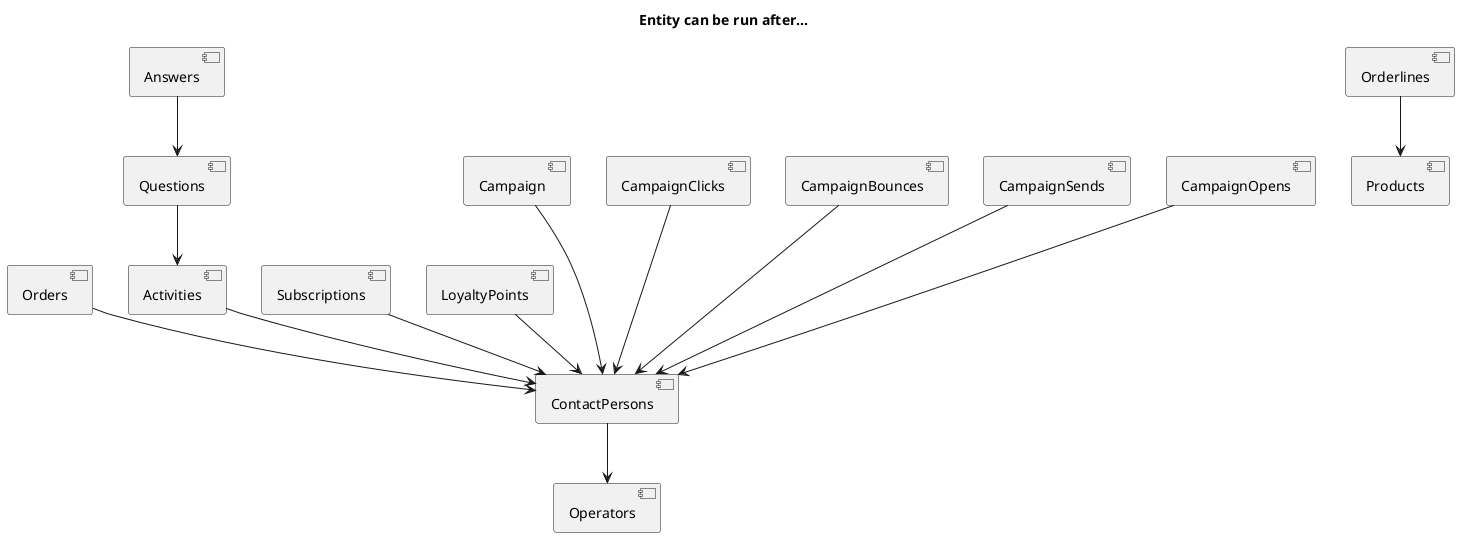 @startuml
title Entity can be run after...

[ContactPersons] as CP
[Operators] as OP
[Orders] as OD
[Orderlines] as OL
[Products] as PD
[Activities] as AC
[Questions] as QU
[Answers] as AN
[Subscriptions] as SC
[LoyaltyPoints] as LP

[Campaign] as CMP
[CampaignClicks] as CMPC
[CampaignBounces] as CMPB
[CampaignSends] as CMPS
[CampaignOpens] as CMPO

CP --> OP

OD --> CP

OL --> PD

AC --> CP

QU --> AC

AN --> QU

SC --> CP

LP --> CP

CMP ---> CP
CMPC ---> CP
CMPB ---> CP
CMPS ---> CP
CMPO ---> CP

@enduml